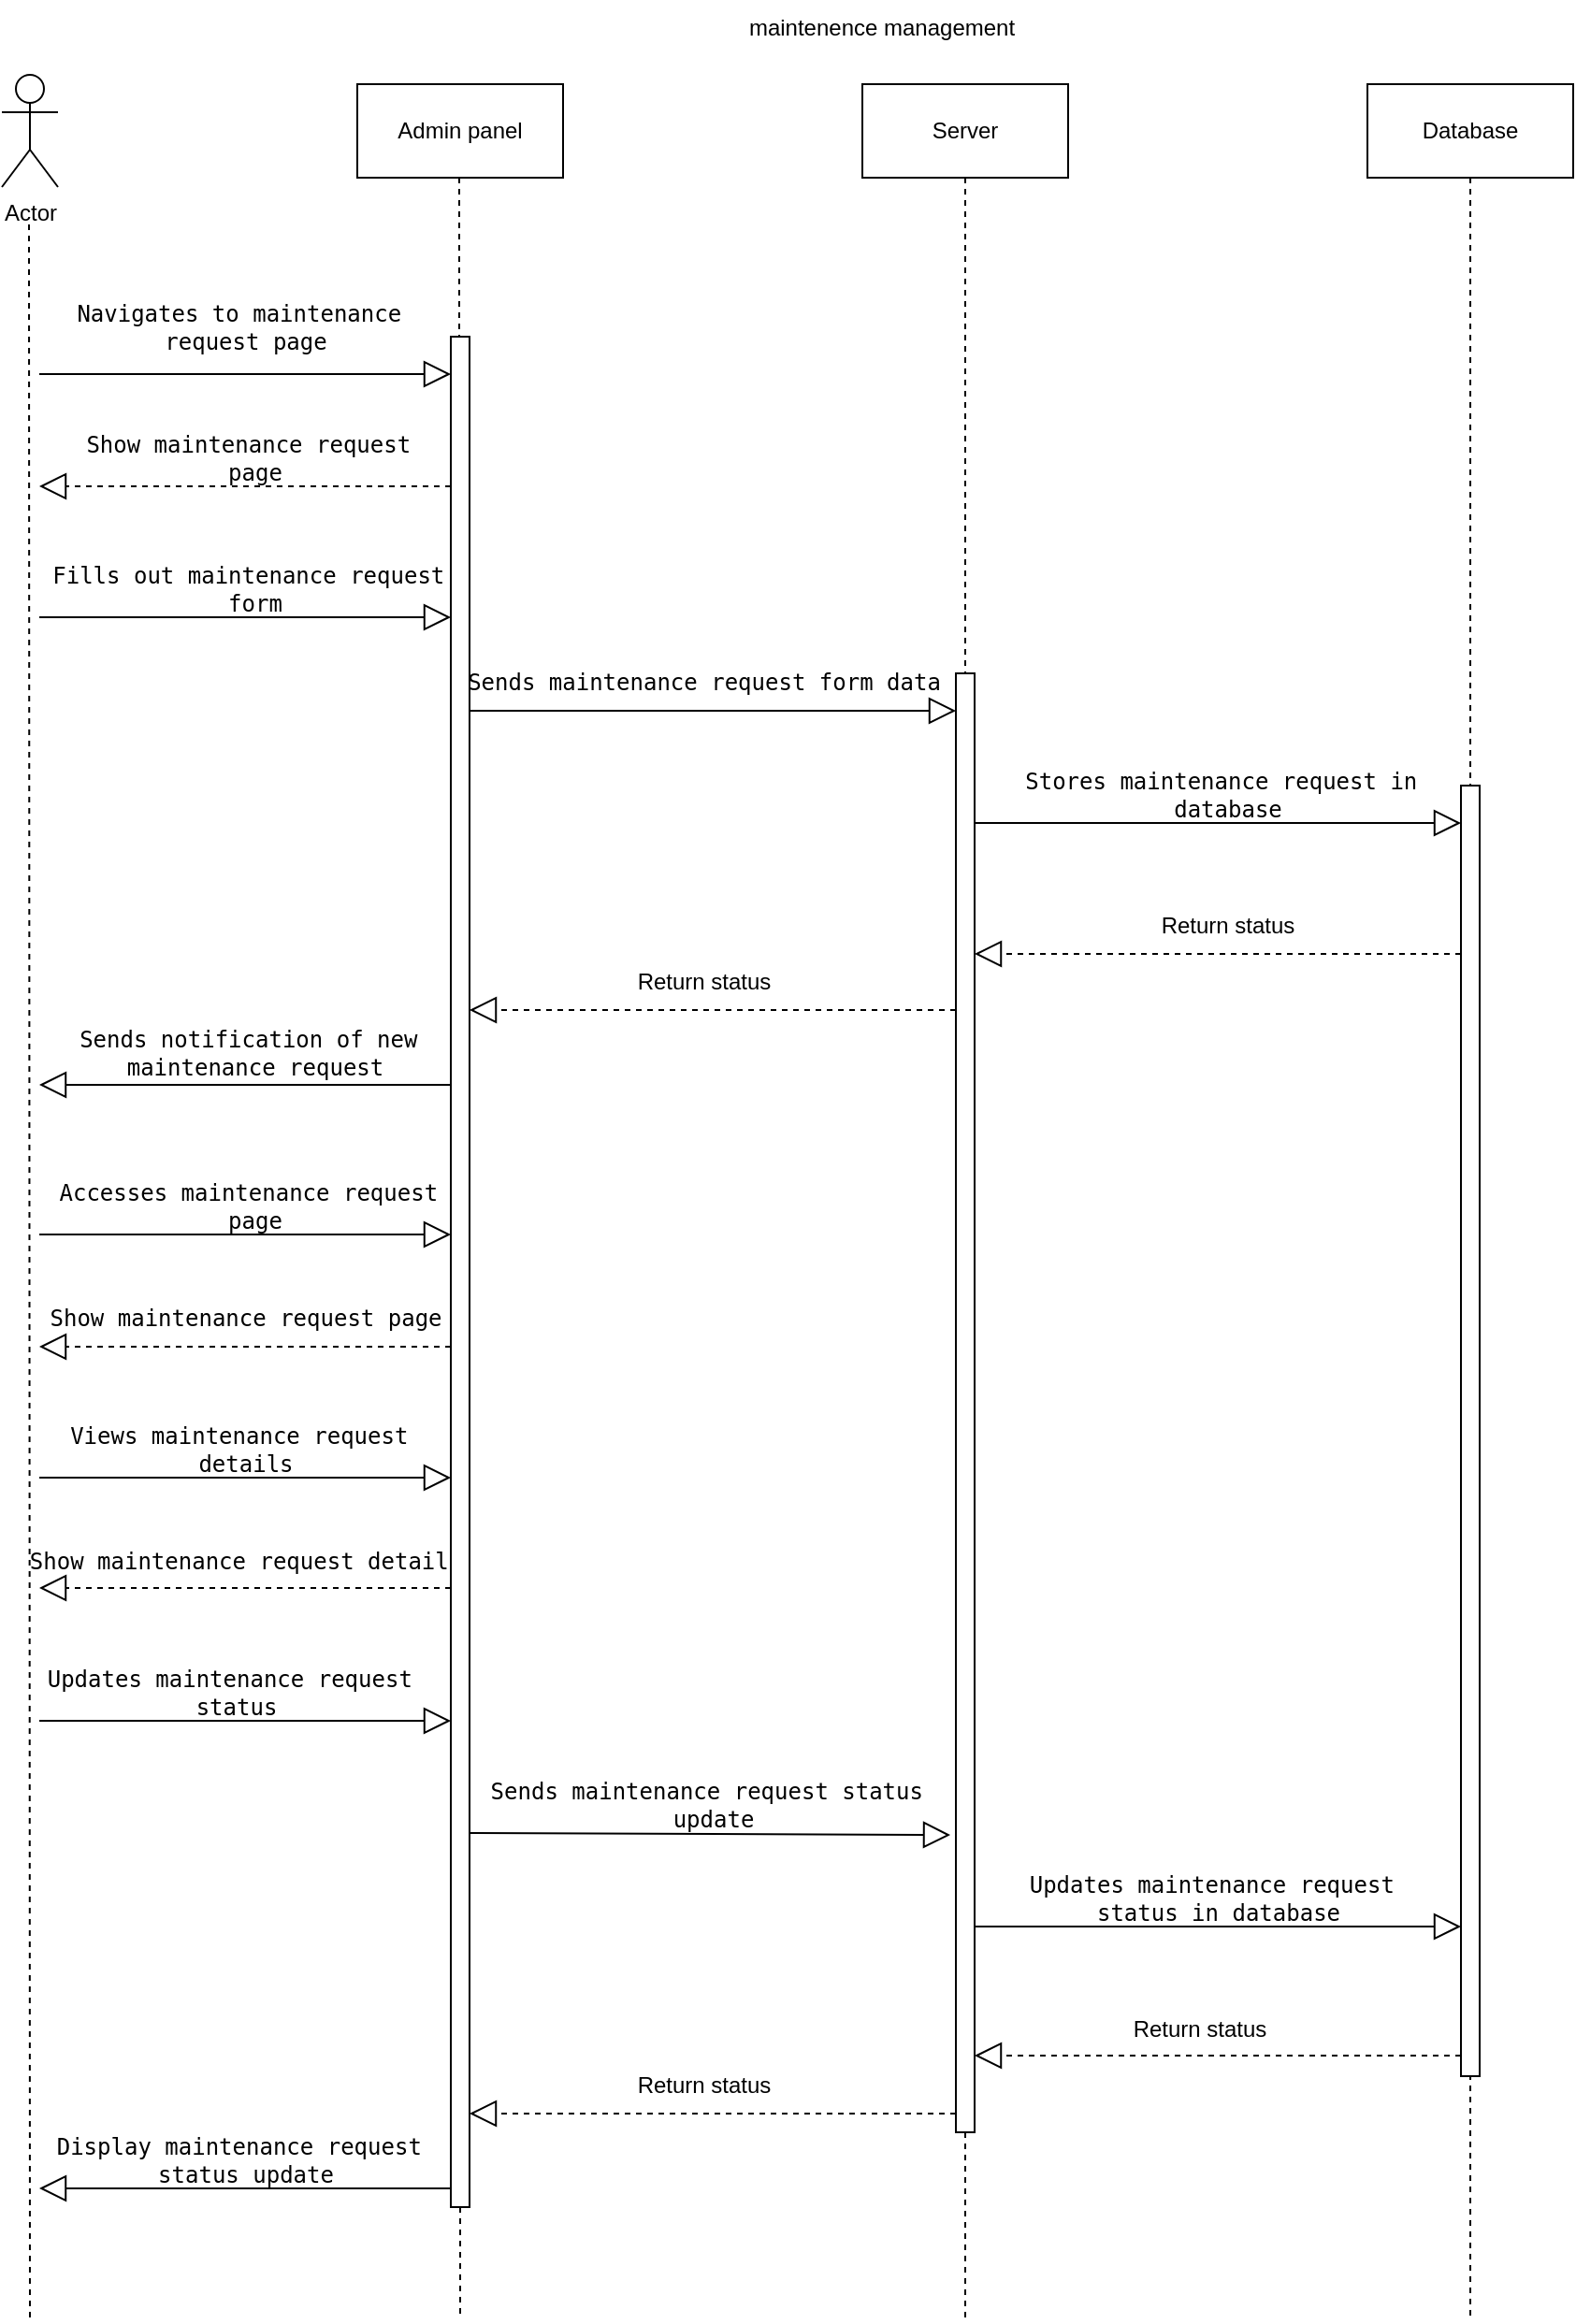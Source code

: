 <mxfile version="21.3.2" type="github">
  <diagram name="Page-1" id="GQLYx4lFxt-uooIH3Gt9">
    <mxGraphModel dx="954" dy="556" grid="1" gridSize="10" guides="1" tooltips="1" connect="1" arrows="1" fold="1" page="1" pageScale="1" pageWidth="1100" pageHeight="1700" math="0" shadow="0">
      <root>
        <mxCell id="0" />
        <mxCell id="1" parent="0" />
        <mxCell id="6CQTmF0r4WQLNf_Vooez-1" value="Actor" style="shape=umlActor;verticalLabelPosition=bottom;verticalAlign=top;html=1;outlineConnect=0;" parent="1" vertex="1">
          <mxGeometry x="80" y="40" width="30" height="60" as="geometry" />
        </mxCell>
        <mxCell id="6CQTmF0r4WQLNf_Vooez-2" value="Server" style="html=1;whiteSpace=wrap;" parent="1" vertex="1">
          <mxGeometry x="540" y="45" width="110" height="50" as="geometry" />
        </mxCell>
        <mxCell id="6CQTmF0r4WQLNf_Vooez-3" value="Admin panel" style="html=1;whiteSpace=wrap;" parent="1" vertex="1">
          <mxGeometry x="270" y="45" width="110" height="50" as="geometry" />
        </mxCell>
        <mxCell id="6CQTmF0r4WQLNf_Vooez-4" value="Database" style="html=1;whiteSpace=wrap;" parent="1" vertex="1">
          <mxGeometry x="810" y="45" width="110" height="50" as="geometry" />
        </mxCell>
        <mxCell id="6CQTmF0r4WQLNf_Vooez-6" value="" style="endArrow=none;dashed=1;endFill=0;endSize=12;html=1;rounded=0;" parent="1" edge="1">
          <mxGeometry width="160" relative="1" as="geometry">
            <mxPoint x="94.5" y="120" as="sourcePoint" />
            <mxPoint x="95" y="1240" as="targetPoint" />
          </mxGeometry>
        </mxCell>
        <mxCell id="6CQTmF0r4WQLNf_Vooez-7" value="" style="endArrow=none;dashed=1;endFill=0;endSize=12;html=1;rounded=0;" parent="1" source="6CQTmF0r4WQLNf_Vooez-46" edge="1">
          <mxGeometry width="160" relative="1" as="geometry">
            <mxPoint x="324.5" y="95" as="sourcePoint" />
            <mxPoint x="325" y="1240" as="targetPoint" />
          </mxGeometry>
        </mxCell>
        <mxCell id="6CQTmF0r4WQLNf_Vooez-8" value="" style="endArrow=none;dashed=1;endFill=0;endSize=12;html=1;rounded=0;exitX=0.5;exitY=1;exitDx=0;exitDy=0;" parent="1" source="6CQTmF0r4WQLNf_Vooez-48" edge="1">
          <mxGeometry width="160" relative="1" as="geometry">
            <mxPoint x="594.5" y="420" as="sourcePoint" />
            <mxPoint x="595" y="1240" as="targetPoint" />
          </mxGeometry>
        </mxCell>
        <mxCell id="6CQTmF0r4WQLNf_Vooez-9" value="" style="endArrow=none;dashed=1;endFill=0;endSize=12;html=1;rounded=0;exitX=0.5;exitY=1;exitDx=0;exitDy=0;" parent="1" source="6CQTmF0r4WQLNf_Vooez-4" edge="1">
          <mxGeometry width="160" relative="1" as="geometry">
            <mxPoint x="864.5" y="410" as="sourcePoint" />
            <mxPoint x="865" y="1240" as="targetPoint" />
          </mxGeometry>
        </mxCell>
        <mxCell id="6CQTmF0r4WQLNf_Vooez-10" value="&lt;pre&gt;&lt;code class=&quot;!whitespace-pre hljs language-makefile&quot;&gt;Navigates to maintenance &lt;br&gt;request page&lt;/code&gt;&lt;/pre&gt;" style="text;html=1;align=center;verticalAlign=middle;resizable=0;points=[];autosize=1;strokeColor=none;fillColor=none;" parent="1" vertex="1">
          <mxGeometry x="110" y="140" width="200" height="70" as="geometry" />
        </mxCell>
        <mxCell id="6CQTmF0r4WQLNf_Vooez-11" value="&lt;pre&gt;&lt;code class=&quot;!whitespace-pre hljs language-makefile&quot;&gt;Show maintenance request &lt;br&gt;page&lt;/code&gt;&lt;/pre&gt;" style="text;html=1;align=center;verticalAlign=middle;resizable=0;points=[];autosize=1;strokeColor=none;fillColor=none;" parent="1" vertex="1">
          <mxGeometry x="115" y="210" width="200" height="70" as="geometry" />
        </mxCell>
        <mxCell id="6CQTmF0r4WQLNf_Vooez-12" value="&lt;pre&gt;&lt;code class=&quot;!whitespace-pre hljs language-makefile&quot;&gt;Fills out maintenance request &lt;br&gt;form&lt;/code&gt;&lt;/pre&gt;" style="text;html=1;align=center;verticalAlign=middle;resizable=0;points=[];autosize=1;strokeColor=none;fillColor=none;" parent="1" vertex="1">
          <mxGeometry x="100" y="280" width="230" height="70" as="geometry" />
        </mxCell>
        <mxCell id="6CQTmF0r4WQLNf_Vooez-13" value="&lt;pre&gt;&lt;code class=&quot;!whitespace-pre hljs language-makefile&quot;&gt;Sends maintenance request form data&lt;/code&gt;&lt;/pre&gt;" style="text;html=1;align=center;verticalAlign=middle;resizable=0;points=[];autosize=1;strokeColor=none;fillColor=none;" parent="1" vertex="1">
          <mxGeometry x="320" y="340" width="270" height="50" as="geometry" />
        </mxCell>
        <mxCell id="6CQTmF0r4WQLNf_Vooez-14" value="&lt;pre&gt;&lt;code class=&quot;!whitespace-pre hljs language-makefile&quot;&gt;Stores maintenance request in &lt;br&gt;database&lt;/code&gt;&lt;/pre&gt;" style="text;html=1;align=center;verticalAlign=middle;resizable=0;points=[];autosize=1;strokeColor=none;fillColor=none;" parent="1" vertex="1">
          <mxGeometry x="620" y="390" width="230" height="70" as="geometry" />
        </mxCell>
        <mxCell id="6CQTmF0r4WQLNf_Vooez-15" value="Return status" style="text;html=1;align=center;verticalAlign=middle;resizable=0;points=[];autosize=1;strokeColor=none;fillColor=none;" parent="1" vertex="1">
          <mxGeometry x="685" y="480" width="100" height="30" as="geometry" />
        </mxCell>
        <mxCell id="6CQTmF0r4WQLNf_Vooez-16" value="Return status" style="text;html=1;align=center;verticalAlign=middle;resizable=0;points=[];autosize=1;strokeColor=none;fillColor=none;" parent="1" vertex="1">
          <mxGeometry x="405" y="510" width="100" height="30" as="geometry" />
        </mxCell>
        <mxCell id="6CQTmF0r4WQLNf_Vooez-17" value="&lt;pre&gt;&lt;code class=&quot;!whitespace-pre hljs language-makefile&quot;&gt;Sends notification of new &lt;br&gt;maintenance request&lt;/code&gt;&lt;/pre&gt;" style="text;html=1;align=center;verticalAlign=middle;resizable=0;points=[];autosize=1;strokeColor=none;fillColor=none;" parent="1" vertex="1">
          <mxGeometry x="110" y="528" width="210" height="70" as="geometry" />
        </mxCell>
        <mxCell id="6CQTmF0r4WQLNf_Vooez-18" value="&lt;pre&gt;&lt;code class=&quot;!whitespace-pre hljs language-makefile&quot;&gt;Accesses maintenance request &lt;br&gt;page&lt;/code&gt;&lt;/pre&gt;" style="text;html=1;align=center;verticalAlign=middle;resizable=0;points=[];autosize=1;strokeColor=none;fillColor=none;" parent="1" vertex="1">
          <mxGeometry x="100" y="610" width="230" height="70" as="geometry" />
        </mxCell>
        <mxCell id="6CQTmF0r4WQLNf_Vooez-19" value="&lt;pre&gt;&lt;code class=&quot;!whitespace-pre hljs language-makefile&quot;&gt;Show maintenance request page&lt;/code&gt;&lt;/pre&gt;" style="text;html=1;align=center;verticalAlign=middle;resizable=0;points=[];autosize=1;strokeColor=none;fillColor=none;" parent="1" vertex="1">
          <mxGeometry x="95" y="680" width="230" height="50" as="geometry" />
        </mxCell>
        <mxCell id="6CQTmF0r4WQLNf_Vooez-20" value="&lt;pre&gt;&lt;code class=&quot;!whitespace-pre hljs language-makefile&quot;&gt;Views maintenance request &lt;br&gt;details&lt;/code&gt;&lt;/pre&gt;" style="text;html=1;align=center;verticalAlign=middle;resizable=0;points=[];autosize=1;strokeColor=none;fillColor=none;" parent="1" vertex="1">
          <mxGeometry x="105" y="740" width="210" height="70" as="geometry" />
        </mxCell>
        <mxCell id="6CQTmF0r4WQLNf_Vooez-21" value="&lt;pre&gt;&lt;code class=&quot;!whitespace-pre hljs language-makefile&quot;&gt;Show maintenance request details&lt;/code&gt;&lt;/pre&gt;" style="text;html=1;align=center;verticalAlign=middle;resizable=0;points=[];autosize=1;strokeColor=none;fillColor=none;" parent="1" vertex="1">
          <mxGeometry x="85" y="810" width="250" height="50" as="geometry" />
        </mxCell>
        <mxCell id="6CQTmF0r4WQLNf_Vooez-22" value="&lt;pre&gt;&lt;code class=&quot;!whitespace-pre hljs language-makefile&quot;&gt;Updates maintenance request &lt;br&gt;status&lt;/code&gt;&lt;/pre&gt;" style="text;html=1;align=center;verticalAlign=middle;resizable=0;points=[];autosize=1;strokeColor=none;fillColor=none;" parent="1" vertex="1">
          <mxGeometry x="95" y="870" width="220" height="70" as="geometry" />
        </mxCell>
        <mxCell id="6CQTmF0r4WQLNf_Vooez-23" value="&lt;pre&gt;&lt;code class=&quot;!whitespace-pre hljs language-makefile&quot;&gt;Sends maintenance request status &lt;br&gt;update&lt;/code&gt;&lt;/pre&gt;" style="text;html=1;align=center;verticalAlign=middle;resizable=0;points=[];autosize=1;strokeColor=none;fillColor=none;" parent="1" vertex="1">
          <mxGeometry x="335" y="930" width="250" height="70" as="geometry" />
        </mxCell>
        <mxCell id="6CQTmF0r4WQLNf_Vooez-24" value="&lt;pre&gt;&lt;code class=&quot;!whitespace-pre hljs language-makefile&quot;&gt;Updates maintenance request &lt;br&gt;status in database&lt;/code&gt;&lt;/pre&gt;" style="text;html=1;align=center;verticalAlign=middle;resizable=0;points=[];autosize=1;strokeColor=none;fillColor=none;" parent="1" vertex="1">
          <mxGeometry x="620" y="980" width="220" height="70" as="geometry" />
        </mxCell>
        <mxCell id="6CQTmF0r4WQLNf_Vooez-25" value="Return status" style="text;html=1;align=center;verticalAlign=middle;resizable=0;points=[];autosize=1;strokeColor=none;fillColor=none;" parent="1" vertex="1">
          <mxGeometry x="670" y="1070" width="100" height="30" as="geometry" />
        </mxCell>
        <mxCell id="6CQTmF0r4WQLNf_Vooez-26" value="Return status" style="text;html=1;align=center;verticalAlign=middle;resizable=0;points=[];autosize=1;strokeColor=none;fillColor=none;" parent="1" vertex="1">
          <mxGeometry x="405" y="1100" width="100" height="30" as="geometry" />
        </mxCell>
        <mxCell id="6CQTmF0r4WQLNf_Vooez-27" value="&lt;pre&gt;&lt;code class=&quot;!whitespace-pre hljs language-makefile&quot;&gt;Display maintenance request &lt;br&gt;status update&lt;/code&gt;&lt;/pre&gt;" style="text;html=1;align=center;verticalAlign=middle;resizable=0;points=[];autosize=1;strokeColor=none;fillColor=none;" parent="1" vertex="1">
          <mxGeometry x="100" y="1120" width="220" height="70" as="geometry" />
        </mxCell>
        <mxCell id="6CQTmF0r4WQLNf_Vooez-28" value="" style="endArrow=block;endFill=0;endSize=12;html=1;rounded=0;" parent="1" edge="1">
          <mxGeometry width="160" relative="1" as="geometry">
            <mxPoint x="100" y="200" as="sourcePoint" />
            <mxPoint x="320" y="200" as="targetPoint" />
          </mxGeometry>
        </mxCell>
        <mxCell id="6CQTmF0r4WQLNf_Vooez-29" value="" style="endArrow=block;dashed=1;endFill=0;endSize=12;html=1;rounded=0;" parent="1" edge="1">
          <mxGeometry width="160" relative="1" as="geometry">
            <mxPoint x="320" y="260" as="sourcePoint" />
            <mxPoint x="100" y="260" as="targetPoint" />
          </mxGeometry>
        </mxCell>
        <mxCell id="6CQTmF0r4WQLNf_Vooez-30" value="" style="endArrow=block;endFill=0;endSize=12;html=1;rounded=0;" parent="1" edge="1">
          <mxGeometry width="160" relative="1" as="geometry">
            <mxPoint x="100" y="330" as="sourcePoint" />
            <mxPoint x="320" y="330" as="targetPoint" />
          </mxGeometry>
        </mxCell>
        <mxCell id="6CQTmF0r4WQLNf_Vooez-31" value="" style="endArrow=block;endFill=0;endSize=12;html=1;rounded=0;entryX=1;entryY=0.8;entryDx=0;entryDy=0;entryPerimeter=0;" parent="1" target="6CQTmF0r4WQLNf_Vooez-13" edge="1">
          <mxGeometry width="160" relative="1" as="geometry">
            <mxPoint x="330" y="380" as="sourcePoint" />
            <mxPoint x="550" y="380" as="targetPoint" />
          </mxGeometry>
        </mxCell>
        <mxCell id="6CQTmF0r4WQLNf_Vooez-32" value="" style="endArrow=block;dashed=1;endFill=0;endSize=12;html=1;rounded=0;" parent="1" source="6CQTmF0r4WQLNf_Vooez-50" edge="1">
          <mxGeometry width="160" relative="1" as="geometry">
            <mxPoint x="600" y="440" as="sourcePoint" />
            <mxPoint x="860" y="440" as="targetPoint" />
          </mxGeometry>
        </mxCell>
        <mxCell id="6CQTmF0r4WQLNf_Vooez-33" value="" style="endArrow=block;dashed=1;endFill=0;endSize=12;html=1;rounded=0;" parent="1" edge="1">
          <mxGeometry width="160" relative="1" as="geometry">
            <mxPoint x="860" y="510" as="sourcePoint" />
            <mxPoint x="600" y="510" as="targetPoint" />
          </mxGeometry>
        </mxCell>
        <mxCell id="6CQTmF0r4WQLNf_Vooez-34" value="" style="endArrow=block;dashed=1;endFill=0;endSize=12;html=1;rounded=0;" parent="1" edge="1">
          <mxGeometry width="160" relative="1" as="geometry">
            <mxPoint x="590" y="540" as="sourcePoint" />
            <mxPoint x="330" y="540" as="targetPoint" />
          </mxGeometry>
        </mxCell>
        <mxCell id="6CQTmF0r4WQLNf_Vooez-35" value="" style="endArrow=block;endFill=0;endSize=12;html=1;rounded=0;" parent="1" edge="1">
          <mxGeometry width="160" relative="1" as="geometry">
            <mxPoint x="320" y="580" as="sourcePoint" />
            <mxPoint x="100" y="580" as="targetPoint" />
          </mxGeometry>
        </mxCell>
        <mxCell id="6CQTmF0r4WQLNf_Vooez-36" value="" style="endArrow=block;endFill=0;endSize=12;html=1;rounded=0;" parent="1" edge="1">
          <mxGeometry width="160" relative="1" as="geometry">
            <mxPoint x="100" y="660" as="sourcePoint" />
            <mxPoint x="320" y="660" as="targetPoint" />
          </mxGeometry>
        </mxCell>
        <mxCell id="6CQTmF0r4WQLNf_Vooez-37" value="" style="endArrow=block;dashed=1;endFill=0;endSize=12;html=1;rounded=0;" parent="1" edge="1">
          <mxGeometry width="160" relative="1" as="geometry">
            <mxPoint x="320" y="720" as="sourcePoint" />
            <mxPoint x="100" y="720" as="targetPoint" />
          </mxGeometry>
        </mxCell>
        <mxCell id="6CQTmF0r4WQLNf_Vooez-38" value="" style="endArrow=block;endFill=0;endSize=12;html=1;rounded=0;" parent="1" edge="1">
          <mxGeometry width="160" relative="1" as="geometry">
            <mxPoint x="100" y="790" as="sourcePoint" />
            <mxPoint x="320" y="790" as="targetPoint" />
          </mxGeometry>
        </mxCell>
        <mxCell id="6CQTmF0r4WQLNf_Vooez-39" value="" style="endArrow=block;dashed=1;endFill=0;endSize=12;html=1;rounded=0;" parent="1" edge="1">
          <mxGeometry width="160" relative="1" as="geometry">
            <mxPoint x="320" y="849" as="sourcePoint" />
            <mxPoint x="100" y="849" as="targetPoint" />
          </mxGeometry>
        </mxCell>
        <mxCell id="6CQTmF0r4WQLNf_Vooez-40" value="" style="endArrow=block;endFill=0;endSize=12;html=1;rounded=0;" parent="1" edge="1">
          <mxGeometry width="160" relative="1" as="geometry">
            <mxPoint x="100" y="920" as="sourcePoint" />
            <mxPoint x="320" y="920" as="targetPoint" />
          </mxGeometry>
        </mxCell>
        <mxCell id="6CQTmF0r4WQLNf_Vooez-41" value="" style="endArrow=block;endFill=0;endSize=12;html=1;rounded=0;entryX=1.008;entryY=0.729;entryDx=0;entryDy=0;entryPerimeter=0;" parent="1" target="6CQTmF0r4WQLNf_Vooez-23" edge="1">
          <mxGeometry width="160" relative="1" as="geometry">
            <mxPoint x="330" y="980" as="sourcePoint" />
            <mxPoint x="550" y="980" as="targetPoint" />
          </mxGeometry>
        </mxCell>
        <mxCell id="6CQTmF0r4WQLNf_Vooez-42" value="" style="endArrow=block;endFill=0;endSize=12;html=1;rounded=0;" parent="1" edge="1">
          <mxGeometry width="160" relative="1" as="geometry">
            <mxPoint x="600" y="1030" as="sourcePoint" />
            <mxPoint x="860" y="1030" as="targetPoint" />
          </mxGeometry>
        </mxCell>
        <mxCell id="6CQTmF0r4WQLNf_Vooez-43" value="" style="endArrow=block;dashed=1;endFill=0;endSize=12;html=1;rounded=0;" parent="1" edge="1">
          <mxGeometry width="160" relative="1" as="geometry">
            <mxPoint x="860" y="1099" as="sourcePoint" />
            <mxPoint x="600" y="1099" as="targetPoint" />
          </mxGeometry>
        </mxCell>
        <mxCell id="6CQTmF0r4WQLNf_Vooez-44" value="" style="endArrow=block;dashed=1;endFill=0;endSize=12;html=1;rounded=0;" parent="1" edge="1">
          <mxGeometry width="160" relative="1" as="geometry">
            <mxPoint x="590" y="1130" as="sourcePoint" />
            <mxPoint x="330" y="1130" as="targetPoint" />
          </mxGeometry>
        </mxCell>
        <mxCell id="6CQTmF0r4WQLNf_Vooez-45" value="" style="endArrow=block;endFill=0;endSize=12;html=1;rounded=0;" parent="1" edge="1">
          <mxGeometry width="160" relative="1" as="geometry">
            <mxPoint x="320" y="1170" as="sourcePoint" />
            <mxPoint x="100" y="1170" as="targetPoint" />
          </mxGeometry>
        </mxCell>
        <mxCell id="6CQTmF0r4WQLNf_Vooez-47" value="" style="endArrow=none;dashed=1;endFill=0;endSize=12;html=1;rounded=0;" parent="1" target="6CQTmF0r4WQLNf_Vooez-46" edge="1">
          <mxGeometry width="160" relative="1" as="geometry">
            <mxPoint x="324.5" y="95" as="sourcePoint" />
            <mxPoint x="325" y="1240" as="targetPoint" />
          </mxGeometry>
        </mxCell>
        <mxCell id="6CQTmF0r4WQLNf_Vooez-46" value="" style="html=1;points=[];perimeter=orthogonalPerimeter;outlineConnect=0;targetShapes=umlLifeline;portConstraint=eastwest;newEdgeStyle={&quot;edgeStyle&quot;:&quot;elbowEdgeStyle&quot;,&quot;elbow&quot;:&quot;vertical&quot;,&quot;curved&quot;:0,&quot;rounded&quot;:0};" parent="1" vertex="1">
          <mxGeometry x="320" y="180" width="10" height="1000" as="geometry" />
        </mxCell>
        <mxCell id="6CQTmF0r4WQLNf_Vooez-49" value="" style="endArrow=none;dashed=1;endFill=0;endSize=12;html=1;rounded=0;exitX=0.5;exitY=1;exitDx=0;exitDy=0;" parent="1" source="6CQTmF0r4WQLNf_Vooez-2" target="6CQTmF0r4WQLNf_Vooez-48" edge="1">
          <mxGeometry width="160" relative="1" as="geometry">
            <mxPoint x="595" y="95" as="sourcePoint" />
            <mxPoint x="595" y="1240" as="targetPoint" />
          </mxGeometry>
        </mxCell>
        <mxCell id="6CQTmF0r4WQLNf_Vooez-48" value="" style="html=1;points=[];perimeter=orthogonalPerimeter;outlineConnect=0;targetShapes=umlLifeline;portConstraint=eastwest;newEdgeStyle={&quot;edgeStyle&quot;:&quot;elbowEdgeStyle&quot;,&quot;elbow&quot;:&quot;vertical&quot;,&quot;curved&quot;:0,&quot;rounded&quot;:0};" parent="1" vertex="1">
          <mxGeometry x="590" y="360" width="10" height="780" as="geometry" />
        </mxCell>
        <mxCell id="6CQTmF0r4WQLNf_Vooez-51" value="" style="endArrow=block;endFill=0;endSize=12;html=1;rounded=0;" parent="1" target="6CQTmF0r4WQLNf_Vooez-50" edge="1">
          <mxGeometry width="160" relative="1" as="geometry">
            <mxPoint x="600" y="440" as="sourcePoint" />
            <mxPoint x="860" y="440" as="targetPoint" />
          </mxGeometry>
        </mxCell>
        <mxCell id="6CQTmF0r4WQLNf_Vooez-50" value="" style="html=1;points=[];perimeter=orthogonalPerimeter;outlineConnect=0;targetShapes=umlLifeline;portConstraint=eastwest;newEdgeStyle={&quot;edgeStyle&quot;:&quot;elbowEdgeStyle&quot;,&quot;elbow&quot;:&quot;vertical&quot;,&quot;curved&quot;:0,&quot;rounded&quot;:0};" parent="1" vertex="1">
          <mxGeometry x="860" y="420" width="10" height="690" as="geometry" />
        </mxCell>
        <mxCell id="-590FmWuyhCixyHufBc0-1" value="maintenence management" style="text;html=1;align=center;verticalAlign=middle;resizable=0;points=[];autosize=1;strokeColor=none;fillColor=none;" vertex="1" parent="1">
          <mxGeometry x="465" width="170" height="30" as="geometry" />
        </mxCell>
      </root>
    </mxGraphModel>
  </diagram>
</mxfile>
